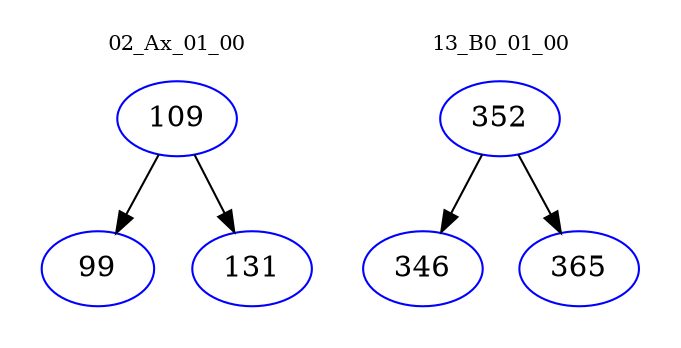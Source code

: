 digraph{
subgraph cluster_0 {
color = white
label = "02_Ax_01_00";
fontsize=10;
T0_109 [label="109", color="blue"]
T0_109 -> T0_99 [color="black"]
T0_99 [label="99", color="blue"]
T0_109 -> T0_131 [color="black"]
T0_131 [label="131", color="blue"]
}
subgraph cluster_1 {
color = white
label = "13_B0_01_00";
fontsize=10;
T1_352 [label="352", color="blue"]
T1_352 -> T1_346 [color="black"]
T1_346 [label="346", color="blue"]
T1_352 -> T1_365 [color="black"]
T1_365 [label="365", color="blue"]
}
}
